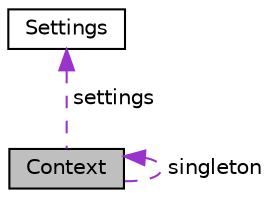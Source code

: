 digraph "Context"
{
  edge [fontname="Helvetica",fontsize="10",labelfontname="Helvetica",labelfontsize="10"];
  node [fontname="Helvetica",fontsize="10",shape=record];
  Node1 [label="Context",height=0.2,width=0.4,color="black", fillcolor="grey75", style="filled" fontcolor="black"];
  Node1 -> Node1 [dir="back",color="darkorchid3",fontsize="10",style="dashed",label=" singleton" ,fontname="Helvetica"];
  Node2 -> Node1 [dir="back",color="darkorchid3",fontsize="10",style="dashed",label=" settings" ,fontname="Helvetica"];
  Node2 [label="Settings",height=0.2,width=0.4,color="black", fillcolor="white", style="filled",URL="$classSettings.html",tooltip="This is the implementation file of Settings. "];
}
